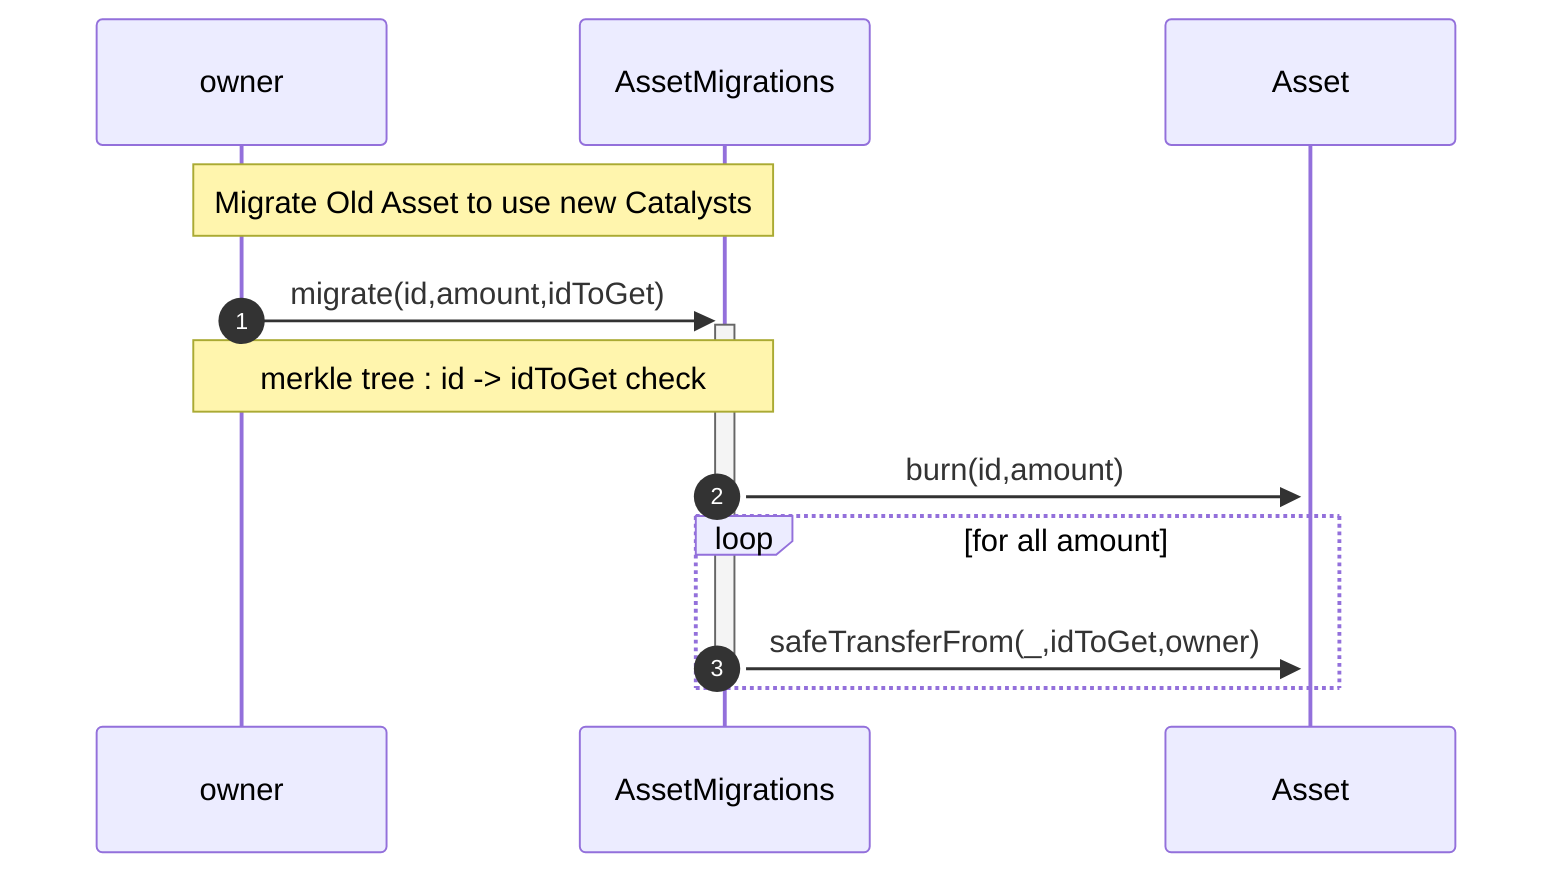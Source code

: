 sequenceDiagram
autonumber
    Note over owner, AssetMigrations: Migrate Old Asset to use new Catalysts

    owner->>+AssetMigrations:migrate(id,amount,idToGet)
    Note over owner, AssetMigrations: merkle tree : id -> idToGet check

    AssetMigrations->>+Asset:burn(id,amount)
    loop for all amount
      AssetMigrations->>-Asset:safeTransferFrom(_,idToGet,owner)
    end